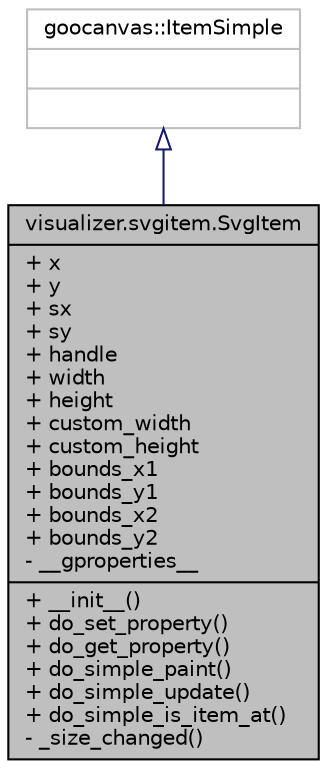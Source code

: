 digraph "visualizer.svgitem.SvgItem"
{
  edge [fontname="Helvetica",fontsize="10",labelfontname="Helvetica",labelfontsize="10"];
  node [fontname="Helvetica",fontsize="10",shape=record];
  Node1 [label="{visualizer.svgitem.SvgItem\n|+ x\l+ y\l+ sx\l+ sy\l+ handle\l+ width\l+ height\l+ custom_width\l+ custom_height\l+ bounds_x1\l+ bounds_y1\l+ bounds_x2\l+ bounds_y2\l- __gproperties__\l|+ __init__()\l+ do_set_property()\l+ do_get_property()\l+ do_simple_paint()\l+ do_simple_update()\l+ do_simple_is_item_at()\l- _size_changed()\l}",height=0.2,width=0.4,color="black", fillcolor="grey75", style="filled", fontcolor="black"];
  Node2 -> Node1 [dir="back",color="midnightblue",fontsize="10",style="solid",arrowtail="onormal"];
  Node2 [label="{goocanvas::ItemSimple\n||}",height=0.2,width=0.4,color="grey75", fillcolor="white", style="filled"];
}
